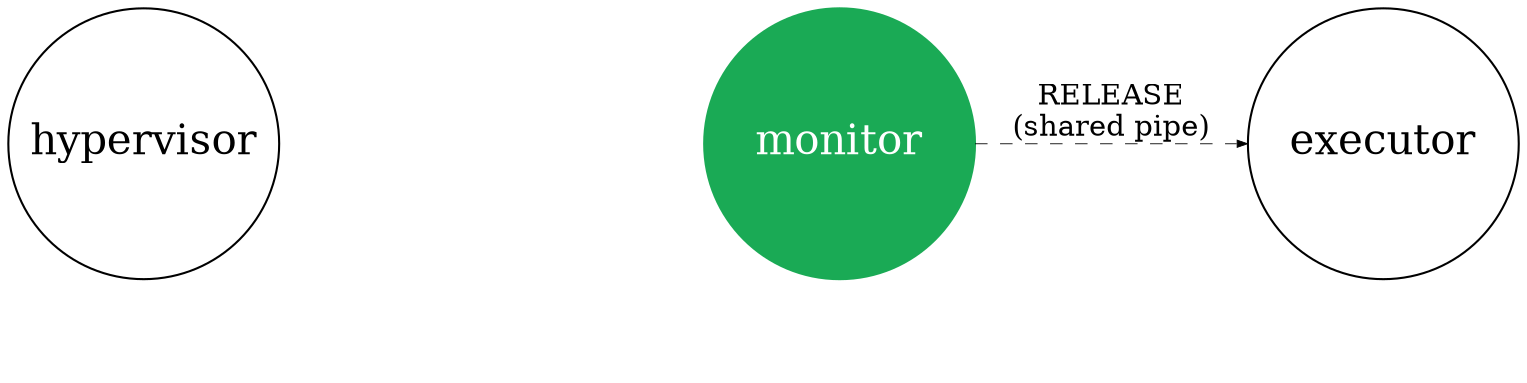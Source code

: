 digraph step {
    rankdir="LR";
    ranksep=0.5;

    node[fontsize=20, shape=circle, width=1.8];
    edge[penwidth=0.4, arrowsize=0.5];

    "hypervisor";
    "monitor" [color="#1aaa55", style=filled, fontcolor=white];
    "executor";

    "tmp"[style=invis];
    "hypervisor" -> "tmp" [style=invis];
    "tmp" -> "monitor" [style=invis];

    "hypervisor" -> "monitor" [style=invis];
    "monitor" -> "executor"[style=dashed, label="RELEASE\n(shared pipe)"];
}


